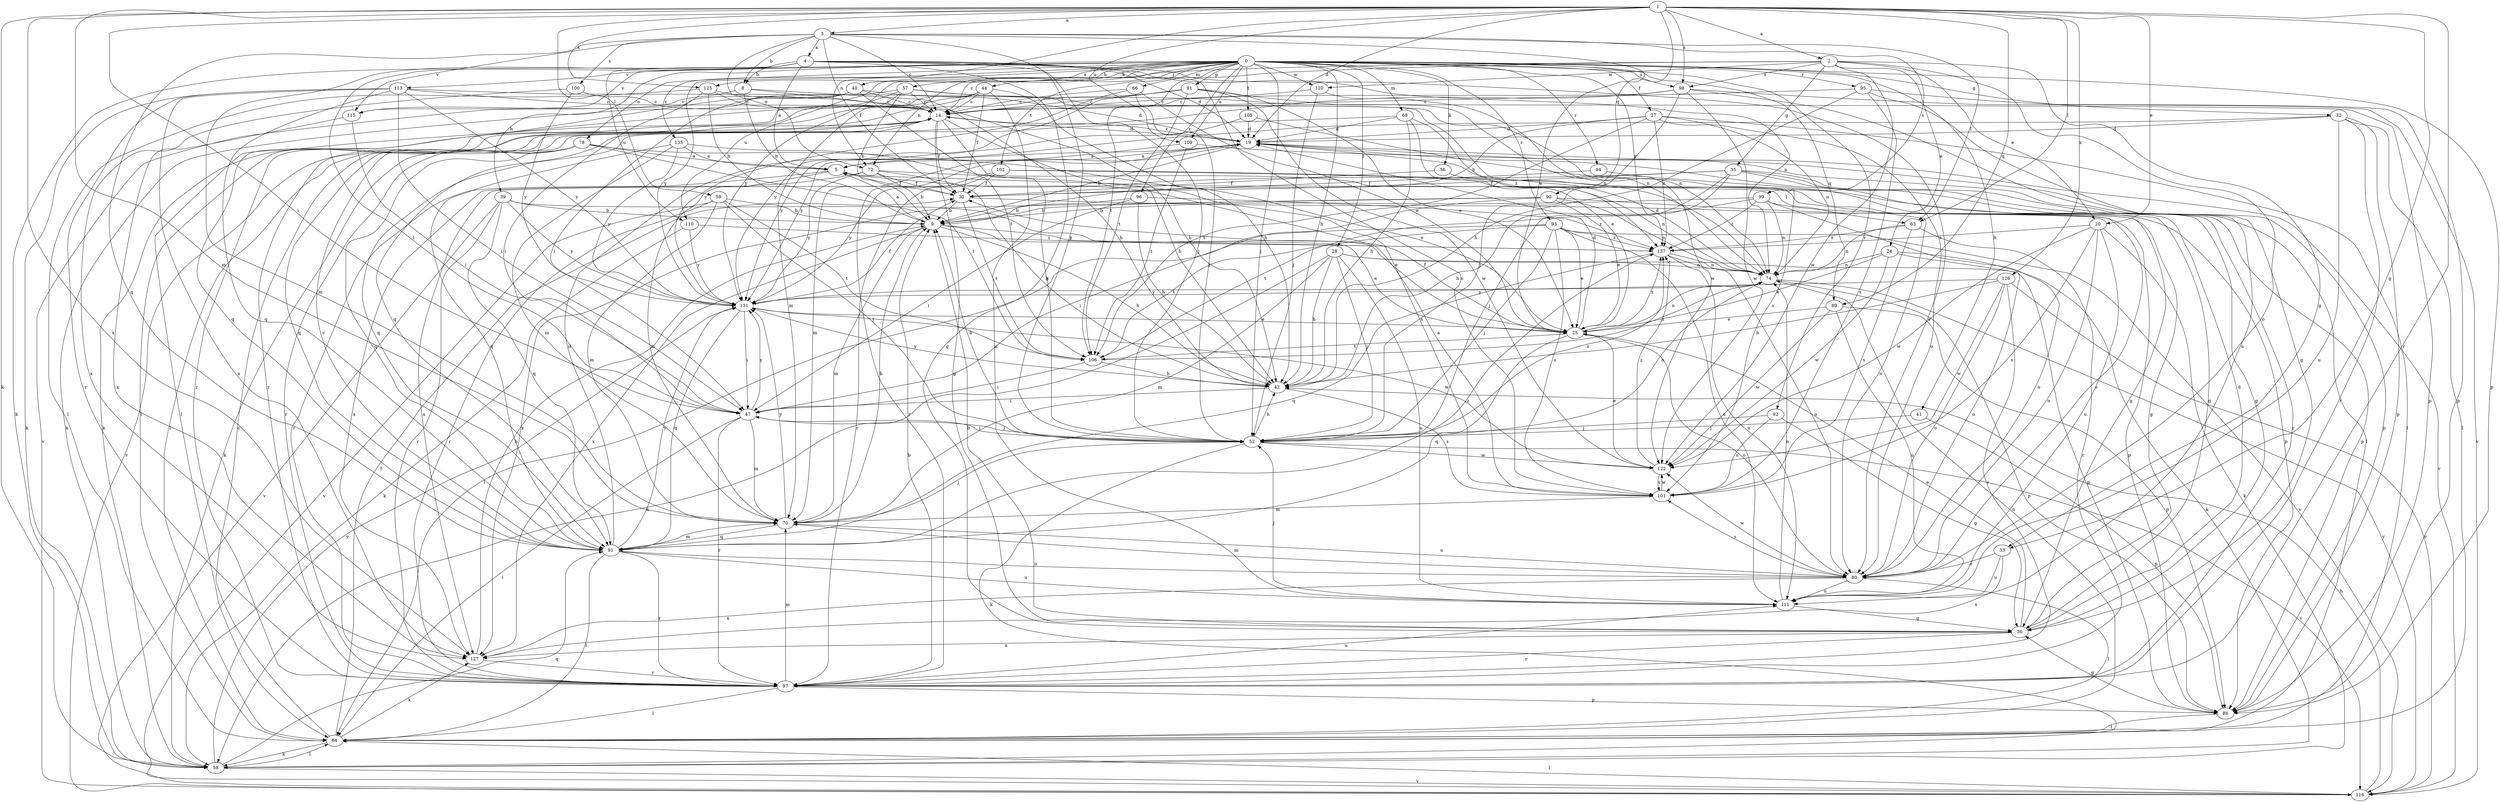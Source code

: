 strict digraph  {
0;
1;
2;
3;
4;
5;
8;
9;
14;
19;
20;
24;
25;
27;
28;
30;
32;
33;
35;
36;
39;
40;
41;
42;
44;
47;
52;
56;
57;
58;
59;
63;
64;
66;
68;
70;
72;
74;
78;
80;
81;
86;
89;
90;
91;
92;
93;
94;
95;
96;
97;
98;
99;
100;
101;
102;
105;
106;
109;
110;
111;
113;
115;
116;
120;
122;
125;
126;
127;
131;
135;
137;
0 -> 14  [label=c];
0 -> 27  [label=f];
0 -> 28  [label=f];
0 -> 32  [label=g];
0 -> 39  [label=h];
0 -> 40  [label=h];
0 -> 41  [label=h];
0 -> 42  [label=h];
0 -> 44  [label=i];
0 -> 52  [label=j];
0 -> 56  [label=k];
0 -> 57  [label=k];
0 -> 66  [label=m];
0 -> 68  [label=m];
0 -> 72  [label=n];
0 -> 78  [label=o];
0 -> 81  [label=p];
0 -> 86  [label=p];
0 -> 89  [label=q];
0 -> 92  [label=r];
0 -> 93  [label=r];
0 -> 94  [label=r];
0 -> 95  [label=r];
0 -> 96  [label=r];
0 -> 98  [label=s];
0 -> 102  [label=t];
0 -> 105  [label=t];
0 -> 106  [label=t];
0 -> 109  [label=u];
0 -> 113  [label=v];
0 -> 115  [label=v];
0 -> 120  [label=w];
0 -> 125  [label=x];
0 -> 131  [label=y];
0 -> 135  [label=z];
0 -> 137  [label=z];
1 -> 2  [label=a];
1 -> 3  [label=a];
1 -> 19  [label=d];
1 -> 20  [label=e];
1 -> 33  [label=g];
1 -> 47  [label=i];
1 -> 58  [label=k];
1 -> 59  [label=l];
1 -> 63  [label=l];
1 -> 70  [label=m];
1 -> 72  [label=n];
1 -> 89  [label=q];
1 -> 90  [label=q];
1 -> 97  [label=r];
1 -> 98  [label=s];
1 -> 109  [label=u];
1 -> 125  [label=x];
1 -> 126  [label=x];
1 -> 127  [label=x];
2 -> 20  [label=e];
2 -> 24  [label=e];
2 -> 33  [label=g];
2 -> 35  [label=g];
2 -> 80  [label=o];
2 -> 98  [label=s];
2 -> 110  [label=u];
2 -> 120  [label=w];
2 -> 122  [label=w];
2 -> 131  [label=y];
3 -> 4  [label=a];
3 -> 8  [label=b];
3 -> 14  [label=c];
3 -> 25  [label=e];
3 -> 30  [label=f];
3 -> 52  [label=j];
3 -> 63  [label=l];
3 -> 72  [label=n];
3 -> 91  [label=q];
3 -> 99  [label=s];
3 -> 100  [label=s];
3 -> 115  [label=v];
4 -> 5  [label=a];
4 -> 8  [label=b];
4 -> 19  [label=d];
4 -> 36  [label=g];
4 -> 47  [label=i];
4 -> 52  [label=j];
4 -> 58  [label=k];
4 -> 70  [label=m];
4 -> 74  [label=n];
4 -> 80  [label=o];
4 -> 101  [label=s];
4 -> 110  [label=u];
5 -> 30  [label=f];
5 -> 63  [label=l];
5 -> 70  [label=m];
5 -> 97  [label=r];
8 -> 9  [label=b];
8 -> 14  [label=c];
8 -> 42  [label=h];
8 -> 115  [label=v];
9 -> 5  [label=a];
9 -> 25  [label=e];
9 -> 42  [label=h];
9 -> 70  [label=m];
9 -> 127  [label=x];
9 -> 137  [label=z];
14 -> 19  [label=d];
14 -> 30  [label=f];
14 -> 36  [label=g];
14 -> 42  [label=h];
14 -> 52  [label=j];
14 -> 64  [label=l];
14 -> 91  [label=q];
14 -> 116  [label=v];
19 -> 5  [label=a];
19 -> 9  [label=b];
19 -> 14  [label=c];
19 -> 64  [label=l];
19 -> 70  [label=m];
19 -> 97  [label=r];
19 -> 116  [label=v];
20 -> 58  [label=k];
20 -> 80  [label=o];
20 -> 101  [label=s];
20 -> 111  [label=u];
20 -> 122  [label=w];
20 -> 137  [label=z];
24 -> 25  [label=e];
24 -> 58  [label=k];
24 -> 74  [label=n];
24 -> 80  [label=o];
24 -> 122  [label=w];
25 -> 19  [label=d];
25 -> 30  [label=f];
25 -> 74  [label=n];
25 -> 80  [label=o];
25 -> 91  [label=q];
25 -> 106  [label=t];
25 -> 137  [label=z];
27 -> 9  [label=b];
27 -> 19  [label=d];
27 -> 64  [label=l];
27 -> 74  [label=n];
27 -> 80  [label=o];
27 -> 106  [label=t];
27 -> 137  [label=z];
28 -> 42  [label=h];
28 -> 52  [label=j];
28 -> 58  [label=k];
28 -> 70  [label=m];
28 -> 74  [label=n];
28 -> 86  [label=p];
28 -> 111  [label=u];
30 -> 9  [label=b];
30 -> 86  [label=p];
30 -> 106  [label=t];
32 -> 19  [label=d];
32 -> 64  [label=l];
32 -> 86  [label=p];
32 -> 97  [label=r];
32 -> 111  [label=u];
32 -> 131  [label=y];
33 -> 80  [label=o];
33 -> 111  [label=u];
33 -> 127  [label=x];
35 -> 30  [label=f];
35 -> 36  [label=g];
35 -> 42  [label=h];
35 -> 52  [label=j];
35 -> 86  [label=p];
35 -> 97  [label=r];
35 -> 127  [label=x];
36 -> 9  [label=b];
36 -> 19  [label=d];
36 -> 25  [label=e];
36 -> 97  [label=r];
36 -> 127  [label=x];
39 -> 9  [label=b];
39 -> 25  [label=e];
39 -> 91  [label=q];
39 -> 97  [label=r];
39 -> 116  [label=v];
39 -> 131  [label=y];
40 -> 14  [label=c];
40 -> 19  [label=d];
40 -> 47  [label=i];
40 -> 91  [label=q];
40 -> 106  [label=t];
40 -> 116  [label=v];
41 -> 52  [label=j];
41 -> 86  [label=p];
42 -> 47  [label=i];
42 -> 101  [label=s];
42 -> 131  [label=y];
44 -> 14  [label=c];
44 -> 30  [label=f];
44 -> 42  [label=h];
44 -> 58  [label=k];
44 -> 64  [label=l];
44 -> 97  [label=r];
44 -> 111  [label=u];
47 -> 52  [label=j];
47 -> 64  [label=l];
47 -> 70  [label=m];
47 -> 97  [label=r];
47 -> 131  [label=y];
52 -> 9  [label=b];
52 -> 42  [label=h];
52 -> 47  [label=i];
52 -> 58  [label=k];
52 -> 74  [label=n];
52 -> 116  [label=v];
52 -> 122  [label=w];
52 -> 137  [label=z];
56 -> 30  [label=f];
56 -> 74  [label=n];
57 -> 9  [label=b];
57 -> 14  [label=c];
57 -> 58  [label=k];
57 -> 64  [label=l];
57 -> 70  [label=m];
57 -> 74  [label=n];
57 -> 86  [label=p];
58 -> 64  [label=l];
58 -> 91  [label=q];
58 -> 116  [label=v];
58 -> 131  [label=y];
59 -> 9  [label=b];
59 -> 52  [label=j];
59 -> 70  [label=m];
59 -> 97  [label=r];
59 -> 106  [label=t];
59 -> 116  [label=v];
63 -> 74  [label=n];
63 -> 97  [label=r];
63 -> 101  [label=s];
63 -> 137  [label=z];
64 -> 14  [label=c];
64 -> 30  [label=f];
64 -> 58  [label=k];
64 -> 74  [label=n];
64 -> 127  [label=x];
66 -> 14  [label=c];
66 -> 25  [label=e];
66 -> 52  [label=j];
66 -> 131  [label=y];
68 -> 19  [label=d];
68 -> 25  [label=e];
68 -> 42  [label=h];
68 -> 91  [label=q];
68 -> 137  [label=z];
70 -> 9  [label=b];
70 -> 52  [label=j];
70 -> 80  [label=o];
70 -> 91  [label=q];
70 -> 131  [label=y];
72 -> 9  [label=b];
72 -> 30  [label=f];
72 -> 42  [label=h];
72 -> 80  [label=o];
72 -> 127  [label=x];
72 -> 131  [label=y];
74 -> 19  [label=d];
74 -> 86  [label=p];
74 -> 116  [label=v];
74 -> 131  [label=y];
78 -> 5  [label=a];
78 -> 25  [label=e];
78 -> 58  [label=k];
78 -> 91  [label=q];
78 -> 97  [label=r];
78 -> 106  [label=t];
80 -> 64  [label=l];
80 -> 70  [label=m];
80 -> 101  [label=s];
80 -> 111  [label=u];
80 -> 122  [label=w];
80 -> 127  [label=x];
81 -> 14  [label=c];
81 -> 25  [label=e];
81 -> 74  [label=n];
81 -> 97  [label=r];
81 -> 106  [label=t];
81 -> 122  [label=w];
81 -> 131  [label=y];
86 -> 36  [label=g];
86 -> 64  [label=l];
89 -> 25  [label=e];
89 -> 86  [label=p];
89 -> 111  [label=u];
89 -> 122  [label=w];
90 -> 9  [label=b];
90 -> 25  [label=e];
90 -> 47  [label=i];
90 -> 74  [label=n];
90 -> 80  [label=o];
90 -> 127  [label=x];
91 -> 14  [label=c];
91 -> 19  [label=d];
91 -> 64  [label=l];
91 -> 70  [label=m];
91 -> 80  [label=o];
91 -> 97  [label=r];
91 -> 111  [label=u];
91 -> 131  [label=y];
91 -> 137  [label=z];
92 -> 36  [label=g];
92 -> 52  [label=j];
92 -> 101  [label=s];
93 -> 25  [label=e];
93 -> 52  [label=j];
93 -> 64  [label=l];
93 -> 101  [label=s];
93 -> 106  [label=t];
93 -> 111  [label=u];
93 -> 116  [label=v];
93 -> 137  [label=z];
94 -> 30  [label=f];
94 -> 36  [label=g];
95 -> 14  [label=c];
95 -> 36  [label=g];
95 -> 42  [label=h];
95 -> 86  [label=p];
95 -> 101  [label=s];
96 -> 9  [label=b];
96 -> 42  [label=h];
96 -> 47  [label=i];
96 -> 137  [label=z];
97 -> 9  [label=b];
97 -> 64  [label=l];
97 -> 70  [label=m];
97 -> 86  [label=p];
97 -> 111  [label=u];
98 -> 14  [label=c];
98 -> 52  [label=j];
98 -> 91  [label=q];
98 -> 111  [label=u];
98 -> 116  [label=v];
98 -> 122  [label=w];
99 -> 9  [label=b];
99 -> 36  [label=g];
99 -> 74  [label=n];
99 -> 80  [label=o];
99 -> 106  [label=t];
99 -> 137  [label=z];
100 -> 14  [label=c];
100 -> 127  [label=x];
100 -> 131  [label=y];
101 -> 5  [label=a];
101 -> 70  [label=m];
101 -> 122  [label=w];
102 -> 30  [label=f];
102 -> 36  [label=g];
102 -> 86  [label=p];
102 -> 97  [label=r];
102 -> 131  [label=y];
105 -> 19  [label=d];
105 -> 101  [label=s];
105 -> 131  [label=y];
106 -> 42  [label=h];
106 -> 47  [label=i];
106 -> 74  [label=n];
109 -> 5  [label=a];
109 -> 86  [label=p];
109 -> 106  [label=t];
110 -> 58  [label=k];
110 -> 131  [label=y];
110 -> 137  [label=z];
111 -> 36  [label=g];
111 -> 52  [label=j];
111 -> 74  [label=n];
113 -> 14  [label=c];
113 -> 47  [label=i];
113 -> 58  [label=k];
113 -> 74  [label=n];
113 -> 91  [label=q];
113 -> 97  [label=r];
113 -> 127  [label=x];
113 -> 131  [label=y];
115 -> 47  [label=i];
115 -> 127  [label=x];
116 -> 42  [label=h];
116 -> 64  [label=l];
120 -> 14  [label=c];
120 -> 52  [label=j];
120 -> 122  [label=w];
122 -> 25  [label=e];
122 -> 101  [label=s];
122 -> 137  [label=z];
125 -> 9  [label=b];
125 -> 14  [label=c];
125 -> 42  [label=h];
125 -> 47  [label=i];
125 -> 64  [label=l];
126 -> 42  [label=h];
126 -> 80  [label=o];
126 -> 97  [label=r];
126 -> 116  [label=v];
126 -> 122  [label=w];
126 -> 131  [label=y];
127 -> 9  [label=b];
127 -> 97  [label=r];
131 -> 25  [label=e];
131 -> 30  [label=f];
131 -> 47  [label=i];
131 -> 91  [label=q];
131 -> 122  [label=w];
135 -> 5  [label=a];
135 -> 70  [label=m];
135 -> 91  [label=q];
135 -> 101  [label=s];
135 -> 131  [label=y];
137 -> 74  [label=n];
137 -> 80  [label=o];
137 -> 91  [label=q];
137 -> 111  [label=u];
}
